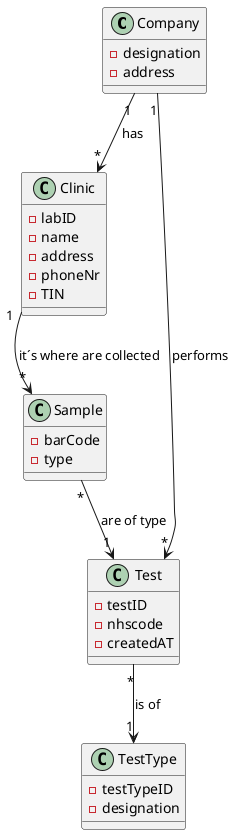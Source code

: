 @startuml
'https://plantuml.com/class-diagram

Company "1" --> "*" Clinic : has
Clinic "1" --> "*" Sample : it´s where are collected
Company "1" --> "*" Test : performs
Test "*" --> "1" TestType : is of
Sample "*" --> "1" Test : are of type

class Company {
- designation
- address
}

class TestType {
- testTypeID
- designation
}

class Clinic{
- labID
- name
- address
- phoneNr
- TIN
}

class Sample{
- barCode
- type
}

class Test{
- testID
- nhscode
- createdAT
}

@enduml